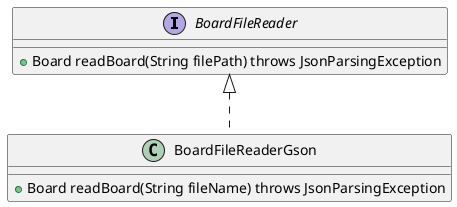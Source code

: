 @startuml
interface BoardFileReader {
    + Board readBoard(String filePath) throws JsonParsingException
}

class BoardFileReaderGson {
    + Board readBoard(String fileName) throws JsonParsingException
}

BoardFileReader <|.. BoardFileReaderGson
@enduml